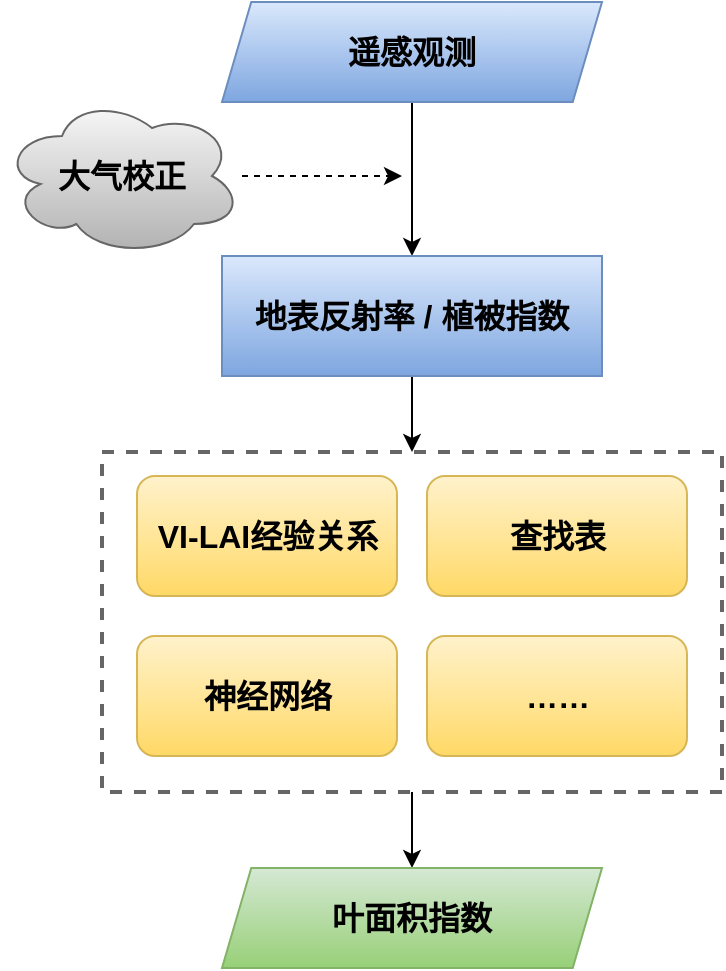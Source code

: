<mxfile version="10.6.0" type="github"><diagram id="sT9H1u1gddkg6jkR1ww0" name="Page-1"><mxGraphModel dx="1074" dy="535" grid="1" gridSize="10" guides="1" tooltips="1" connect="1" arrows="1" fold="1" page="1" pageScale="1" pageWidth="827" pageHeight="1169" math="0" shadow="0"><root><mxCell id="0"/><mxCell id="1" parent="0"/><mxCell id="gDJRpax8Cfh98A5eNYEQ-14" style="edgeStyle=orthogonalEdgeStyle;rounded=0;orthogonalLoop=1;jettySize=auto;html=1;fontSize=16;" edge="1" parent="1" source="gDJRpax8Cfh98A5eNYEQ-10" target="gDJRpax8Cfh98A5eNYEQ-11"><mxGeometry relative="1" as="geometry"/></mxCell><mxCell id="gDJRpax8Cfh98A5eNYEQ-10" value="" style="rounded=0;whiteSpace=wrap;html=1;fontSize=16;dashed=1;strokeWidth=2;strokeColor=#666666;" vertex="1" parent="1"><mxGeometry x="260" y="358" width="310" height="170" as="geometry"/></mxCell><mxCell id="gDJRpax8Cfh98A5eNYEQ-3" style="edgeStyle=orthogonalEdgeStyle;rounded=0;orthogonalLoop=1;jettySize=auto;html=1;exitX=0.5;exitY=1;exitDx=0;exitDy=0;entryX=0.5;entryY=0;entryDx=0;entryDy=0;fontSize=16;" edge="1" parent="1" source="gDJRpax8Cfh98A5eNYEQ-1" target="gDJRpax8Cfh98A5eNYEQ-2"><mxGeometry relative="1" as="geometry"/></mxCell><mxCell id="gDJRpax8Cfh98A5eNYEQ-1" value="&lt;b style=&quot;font-size: 16px;&quot;&gt;遥感观测&lt;/b&gt;" style="shape=parallelogram;perimeter=parallelogramPerimeter;whiteSpace=wrap;html=1;fillColor=#dae8fc;strokeColor=#6c8ebf;fontSize=16;size=0.077;gradientColor=#7ea6e0;" vertex="1" parent="1"><mxGeometry x="320" y="133" width="190" height="50" as="geometry"/></mxCell><mxCell id="gDJRpax8Cfh98A5eNYEQ-12" style="edgeStyle=orthogonalEdgeStyle;rounded=0;orthogonalLoop=1;jettySize=auto;html=1;exitX=0.5;exitY=1;exitDx=0;exitDy=0;entryX=0.5;entryY=0;entryDx=0;entryDy=0;fontSize=16;" edge="1" parent="1" source="gDJRpax8Cfh98A5eNYEQ-2" target="gDJRpax8Cfh98A5eNYEQ-10"><mxGeometry relative="1" as="geometry"/></mxCell><mxCell id="gDJRpax8Cfh98A5eNYEQ-2" value="&lt;b&gt;地表反射率 / 植被指数&lt;/b&gt;" style="rounded=0;whiteSpace=wrap;html=1;fontSize=16;fillColor=#dae8fc;strokeColor=#6c8ebf;gradientColor=#7ea6e0;" vertex="1" parent="1"><mxGeometry x="320" y="260" width="190" height="60" as="geometry"/></mxCell><mxCell id="gDJRpax8Cfh98A5eNYEQ-5" style="edgeStyle=orthogonalEdgeStyle;rounded=0;orthogonalLoop=1;jettySize=auto;html=1;fontSize=16;dashed=1;" edge="1" parent="1" source="gDJRpax8Cfh98A5eNYEQ-4"><mxGeometry relative="1" as="geometry"><mxPoint x="410" y="220" as="targetPoint"/></mxGeometry></mxCell><mxCell id="gDJRpax8Cfh98A5eNYEQ-4" value="&lt;b&gt;大气校正&lt;/b&gt;" style="ellipse;shape=cloud;whiteSpace=wrap;html=1;fontSize=16;fillColor=#f5f5f5;strokeColor=#666666;gradientColor=#b3b3b3;" vertex="1" parent="1"><mxGeometry x="210" y="180" width="120" height="80" as="geometry"/></mxCell><mxCell id="gDJRpax8Cfh98A5eNYEQ-6" value="VI-LAI经验关系" style="rounded=1;whiteSpace=wrap;html=1;fontSize=16;fillColor=#fff2cc;strokeColor=#d6b656;fontStyle=1;gradientColor=#ffd966;" vertex="1" parent="1"><mxGeometry x="277.5" y="370" width="130" height="60" as="geometry"/></mxCell><mxCell id="gDJRpax8Cfh98A5eNYEQ-7" value="查找表" style="rounded=1;whiteSpace=wrap;html=1;fontSize=16;fillColor=#fff2cc;strokeColor=#d6b656;fontStyle=1;gradientColor=#ffd966;" vertex="1" parent="1"><mxGeometry x="422.5" y="370" width="130" height="60" as="geometry"/></mxCell><mxCell id="gDJRpax8Cfh98A5eNYEQ-8" value="神经网络" style="rounded=1;whiteSpace=wrap;html=1;fontSize=16;fillColor=#fff2cc;strokeColor=#d6b656;fontStyle=1;gradientColor=#ffd966;" vertex="1" parent="1"><mxGeometry x="277.5" y="450" width="130" height="60" as="geometry"/></mxCell><mxCell id="gDJRpax8Cfh98A5eNYEQ-9" value="……" style="rounded=1;whiteSpace=wrap;html=1;fontSize=16;fillColor=#fff2cc;strokeColor=#d6b656;fontStyle=1;gradientColor=#ffd966;" vertex="1" parent="1"><mxGeometry x="422.5" y="450" width="130" height="60" as="geometry"/></mxCell><mxCell id="gDJRpax8Cfh98A5eNYEQ-11" value="&lt;b&gt;叶面积指数&lt;/b&gt;" style="shape=parallelogram;perimeter=parallelogramPerimeter;whiteSpace=wrap;html=1;fillColor=#d5e8d4;strokeColor=#82b366;fontSize=16;size=0.077;gradientColor=#97d077;" vertex="1" parent="1"><mxGeometry x="320" y="566" width="190" height="50" as="geometry"/></mxCell></root></mxGraphModel></diagram></mxfile>